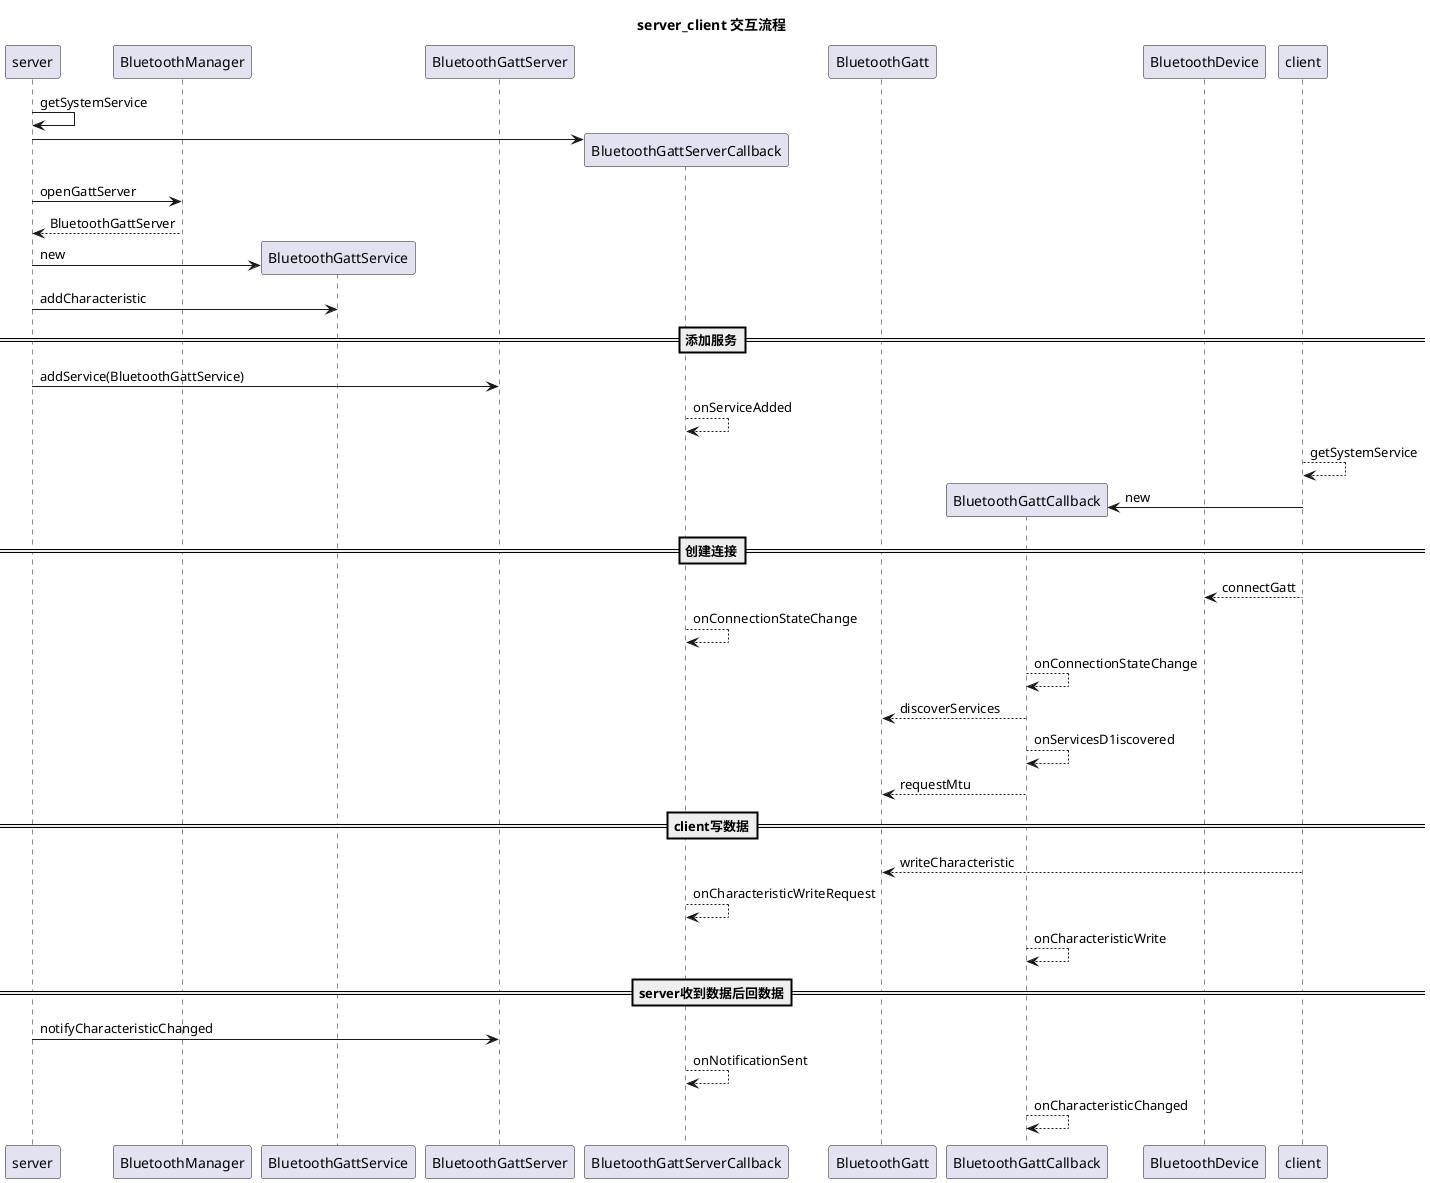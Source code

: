 @startuml

title server_client 交互流程


participant server
participant BluetoothManager
participant BluetoothGattService
participant BluetoothGattServer
participant BluetoothGattServerCallback

participant BluetoothGatt

participant BluetoothGattCallback
participant BluetoothDevice
participant client


server->server:getSystemService
create BluetoothGattServerCallback
server->BluetoothGattServerCallback:
server->BluetoothManager:openGattServer
server<--BluetoothManager:BluetoothGattServer
create BluetoothGattService
server->BluetoothGattService:new
server->BluetoothGattService:addCharacteristic
==添加服务==
server->BluetoothGattServer:addService(BluetoothGattService)
BluetoothGattServerCallback-->BluetoothGattServerCallback:onServiceAdded


client-->client:getSystemService
create BluetoothGattCallback
client->BluetoothGattCallback:new

==创建连接==
client-->BluetoothDevice:connectGatt
BluetoothGattServerCallback-->BluetoothGattServerCallback:onConnectionStateChange
BluetoothGattCallback-->BluetoothGattCallback:onConnectionStateChange
BluetoothGattCallback-->BluetoothGatt:discoverServices
BluetoothGattCallback-->BluetoothGattCallback:onServicesD1iscovered


BluetoothGattCallback-->BluetoothGatt:requestMtu

==client写数据==
client-->BluetoothGatt:writeCharacteristic
BluetoothGattServerCallback-->BluetoothGattServerCallback:onCharacteristicWriteRequest
BluetoothGattCallback-->BluetoothGattCallback:onCharacteristicWrite

==server收到数据后回数据==
server->BluetoothGattServer:notifyCharacteristicChanged
BluetoothGattServerCallback-->BluetoothGattServerCallback:onNotificationSent
BluetoothGattCallback-->BluetoothGattCallback:onCharacteristicChanged


@enduml